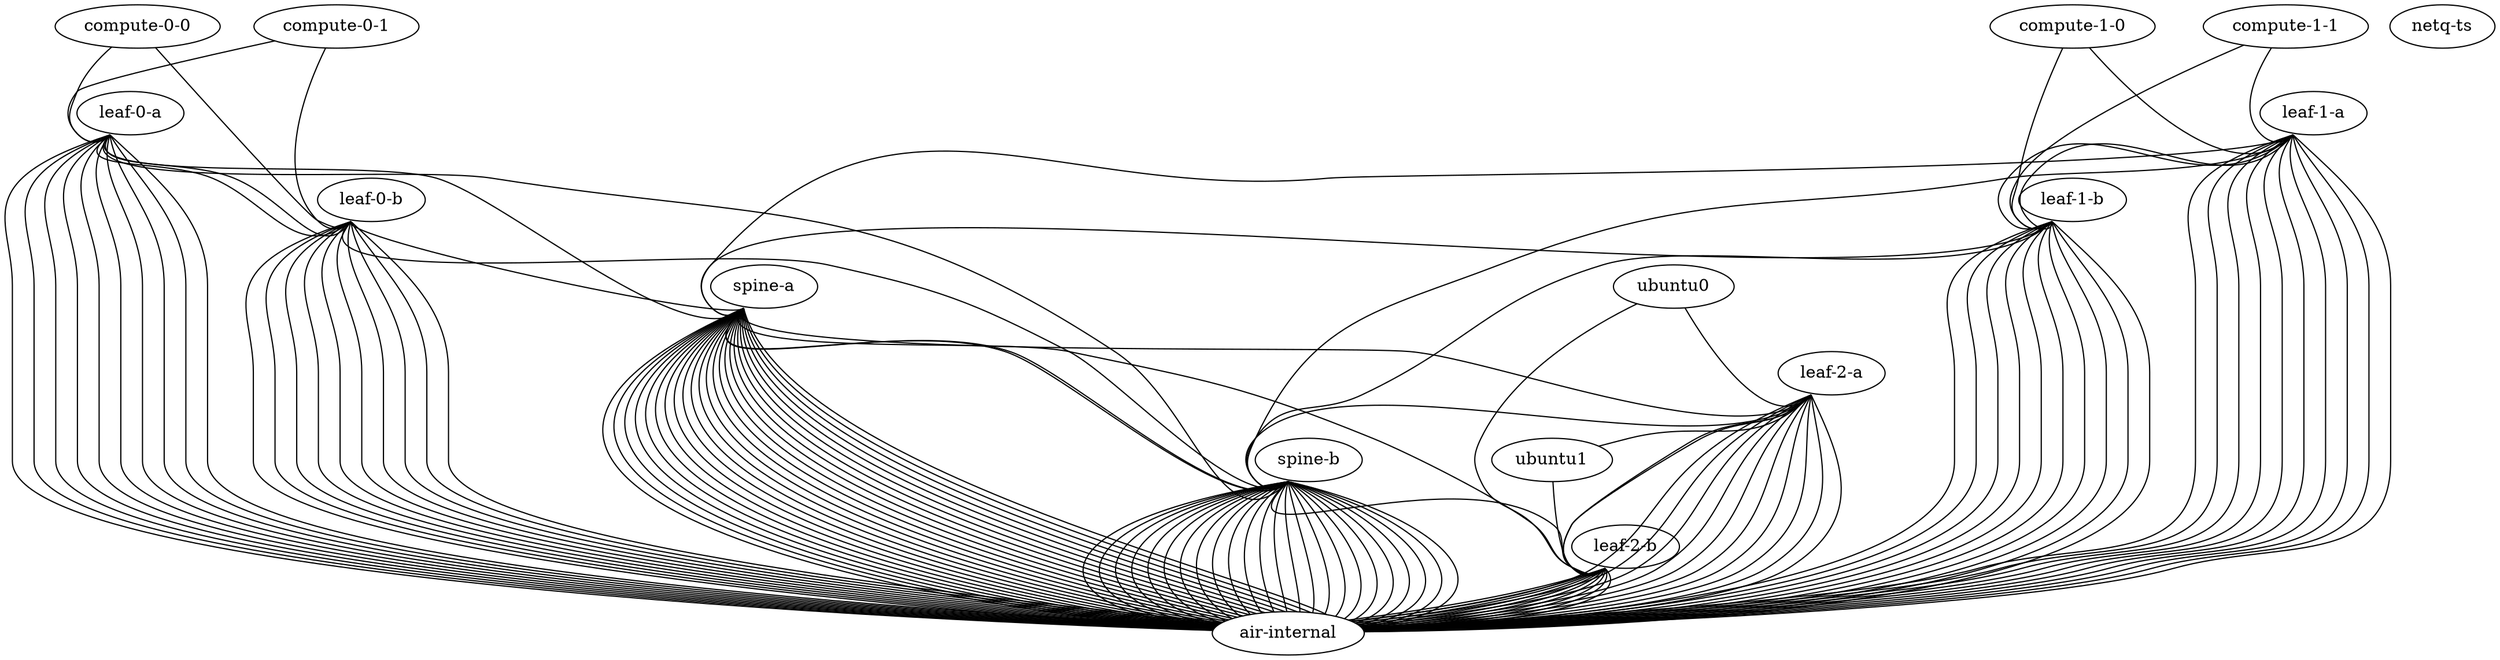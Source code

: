 graph "main" {
  "spine-a" [ function="spine" memory="2048" os="cumulus-vx-5.8.0" cpu="1"]
  "spine-b" [ function="spine" memory="2048" os="cumulus-vx-5.8.0" cpu="1"]
  "leaf-0-a" [ function="leaf" memory="2048" os="cumulus-vx-5.8.0" cpu="1"]
  "leaf-0-b" [ function="leaf" memory="2048" os="cumulus-vx-5.8.0" cpu="1"]
  "leaf-1-a" [ function="leaf" memory="2048" os="cumulus-vx-5.8.0" cpu="1"]
  "leaf-1-b" [ function="leaf" memory="2048" os="cumulus-vx-5.8.0" cpu="1"]
  "leaf-2-a" [ function="leaf" memory="2048" os="cumulus-vx-5.8.0" cpu="1"]
  "leaf-2-b" [ function="leaf" memory="2048" os="cumulus-vx-5.8.0" cpu="1"]
  "compute-0-0" [ memory="1024" os="generic/ubuntu2204" cpu="1"]
  "compute-0-1" [ memory="1024" os="generic/ubuntu2204" cpu="1"]
  "compute-1-0" [ memory="1024" os="generic/ubuntu2204" cpu="1"]
  "compute-1-1" [ memory="1024" os="generic/ubuntu2204" cpu="1"]
  "ubuntu0" [ memory="1024" os="generic/ubuntu2204" cpu="1"]
  "ubuntu1" [ memory="1024" os="generic/ubuntu2204" cpu="1"]
  "netq-ts" [ os="netq-ts-cloud-4.5.0" ]
    "leaf-0-a":"swp16" -- "leaf-0-b":"swp16"
    "leaf-0-b":"swp15" -- "leaf-0-a":"swp15"
    "spine-b":"swp32" -- "spine-a":"swp32"
    "spine-b":"swp31" -- "spine-a":"swp31"
    "leaf-0-a":"swp13" -- "spine-a":"swp1"
    "leaf-0-a":"swp14" -- "spine-b":"swp1"
    "leaf-0-b":"swp13" -- "spine-a":"swp2"
    "leaf-0-b":"swp14" -- "spine-b":"swp2"
    "leaf-1-a":"swp16" -- "leaf-1-b":"swp16"
    "leaf-1-a":"swp15" -- "leaf-1-b":"swp15"
    "leaf-1-a":"swp13" -- "spine-a":"swp3"
    "leaf-1-a":"swp14" -- "spine-b":"swp3"
    "leaf-1-b":"swp13" -- "spine-a":"swp4"
    "leaf-1-b":"swp14" -- "spine-b":"swp4"
    "leaf-2-a":"swp15" -- "leaf-2-b":"swp15"
    "leaf-2-a":"swp16" -- "leaf-2-b":"swp16"
    "spine-a":"swp5" -- "leaf-2-a":"swp13"
    "leaf-2-a":"swp14" -- "spine-b":"swp5"
    "spine-a":"swp6" -- "leaf-2-b":"swp13"
    "spine-b":"swp6" -- "leaf-2-b":"swp14"
    "compute-0-0":"eth1" -- "leaf-0-a":"swp1"
    "compute-0-0":"eth2" -- "leaf-0-b":"swp1"
    "compute-0-1":"eth1" -- "leaf-0-a":"swp2"
    "compute-0-1":"eth2" -- "leaf-0-b":"swp2"
    "compute-1-1":"eth1" -- "leaf-1-a":"swp2"
    "compute-1-0":"eth1" -- "leaf-1-a":"swp1"
    "compute-1-0":"eth2" -- "leaf-1-b":"swp1"
    "compute-1-1":"eth2" -- "leaf-1-b":"swp2"
    "ubuntu0":"eth1" -- "leaf-2-a":"swp1"
    "leaf-2-a":"swp2" -- "ubuntu1":"eth1"
    "ubuntu0":"eth2" -- "leaf-2-b":"swp1"
    "ubuntu1":"eth2" -- "leaf-2-b":"swp2"

  # Internal Air connectivity for uncabled ports
  "air-internal" [function="fake"]
    "spine-a":"swp7" -- "air-internal":"eth1"
    "spine-a":"swp8" -- "air-internal":"eth2"
    "spine-a":"swp9" -- "air-internal":"eth3"
    "spine-a":"swp10" -- "air-internal":"eth4"
    "spine-a":"swp11" -- "air-internal":"eth5"
    "spine-a":"swp12" -- "air-internal":"eth6"
    "spine-a":"swp13" -- "air-internal":"eth7"
    "spine-a":"swp14" -- "air-internal":"eth8"
    "spine-a":"swp15" -- "air-internal":"eth9"
    "spine-a":"swp16" -- "air-internal":"eth10"
    "spine-a":"swp17" -- "air-internal":"eth11"
    "spine-a":"swp18" -- "air-internal":"eth12"
    "spine-a":"swp19" -- "air-internal":"eth13"
    "spine-a":"swp20" -- "air-internal":"eth14"
    "spine-a":"swp21" -- "air-internal":"eth15"
    "spine-a":"swp22" -- "air-internal":"eth16"
    "spine-a":"swp23" -- "air-internal":"eth17"
    "spine-a":"swp24" -- "air-internal":"eth18"
    "spine-a":"swp25" -- "air-internal":"eth19"
    "spine-a":"swp26" -- "air-internal":"eth20"
    "spine-a":"swp27" -- "air-internal":"eth21"
    "spine-a":"swp28" -- "air-internal":"eth22"
    "spine-a":"swp29" -- "air-internal":"eth23"
    "spine-a":"swp30" -- "air-internal":"eth24"
    "spine-b":"swp7" -- "air-internal":"eth25"
    "spine-b":"swp8" -- "air-internal":"eth26"
    "spine-b":"swp9" -- "air-internal":"eth27"
    "spine-b":"swp10" -- "air-internal":"eth28"
    "spine-b":"swp11" -- "air-internal":"eth29"
    "spine-b":"swp12" -- "air-internal":"eth30"
    "spine-b":"swp13" -- "air-internal":"eth31"
    "spine-b":"swp14" -- "air-internal":"eth32"
    "spine-b":"swp15" -- "air-internal":"eth33"
    "spine-b":"swp16" -- "air-internal":"eth34"
    "spine-b":"swp17" -- "air-internal":"eth35"
    "spine-b":"swp18" -- "air-internal":"eth36"
    "spine-b":"swp19" -- "air-internal":"eth37"
    "spine-b":"swp20" -- "air-internal":"eth38"
    "spine-b":"swp21" -- "air-internal":"eth39"
    "spine-b":"swp22" -- "air-internal":"eth40"
    "spine-b":"swp23" -- "air-internal":"eth41"
    "spine-b":"swp24" -- "air-internal":"eth42"
    "spine-b":"swp25" -- "air-internal":"eth43"
    "spine-b":"swp26" -- "air-internal":"eth44"
    "spine-b":"swp27" -- "air-internal":"eth45"
    "spine-b":"swp28" -- "air-internal":"eth46"
    "spine-b":"swp29" -- "air-internal":"eth47"
    "spine-b":"swp30" -- "air-internal":"eth48"
    "leaf-0-a":"swp3" -- "air-internal":"eth49"
    "leaf-0-a":"swp4" -- "air-internal":"eth50"
    "leaf-0-a":"swp5" -- "air-internal":"eth51"
    "leaf-0-a":"swp6" -- "air-internal":"eth52"
    "leaf-0-a":"swp7" -- "air-internal":"eth53"
    "leaf-0-a":"swp8" -- "air-internal":"eth54"
    "leaf-0-a":"swp9" -- "air-internal":"eth55"
    "leaf-0-a":"swp10" -- "air-internal":"eth56"
    "leaf-0-a":"swp11" -- "air-internal":"eth57"
    "leaf-0-a":"swp12" -- "air-internal":"eth58"
    "leaf-0-b":"swp3" -- "air-internal":"eth59"
    "leaf-0-b":"swp4" -- "air-internal":"eth60"
    "leaf-0-b":"swp5" -- "air-internal":"eth61"
    "leaf-0-b":"swp6" -- "air-internal":"eth62"
    "leaf-0-b":"swp7" -- "air-internal":"eth63"
    "leaf-0-b":"swp8" -- "air-internal":"eth64"
    "leaf-0-b":"swp9" -- "air-internal":"eth65"
    "leaf-0-b":"swp10" -- "air-internal":"eth66"
    "leaf-0-b":"swp11" -- "air-internal":"eth67"
    "leaf-0-b":"swp12" -- "air-internal":"eth68"
    "leaf-1-a":"swp3" -- "air-internal":"eth69"
    "leaf-1-a":"swp4" -- "air-internal":"eth70"
    "leaf-1-a":"swp5" -- "air-internal":"eth71"
    "leaf-1-a":"swp6" -- "air-internal":"eth72"
    "leaf-1-a":"swp7" -- "air-internal":"eth73"
    "leaf-1-a":"swp8" -- "air-internal":"eth74"
    "leaf-1-a":"swp9" -- "air-internal":"eth75"
    "leaf-1-a":"swp10" -- "air-internal":"eth76"
    "leaf-1-a":"swp11" -- "air-internal":"eth77"
    "leaf-1-a":"swp12" -- "air-internal":"eth78"
    "leaf-1-b":"swp3" -- "air-internal":"eth79"
    "leaf-1-b":"swp4" -- "air-internal":"eth80"
    "leaf-1-b":"swp5" -- "air-internal":"eth81"
    "leaf-1-b":"swp6" -- "air-internal":"eth82"
    "leaf-1-b":"swp7" -- "air-internal":"eth83"
    "leaf-1-b":"swp8" -- "air-internal":"eth84"
    "leaf-1-b":"swp9" -- "air-internal":"eth85"
    "leaf-1-b":"swp10" -- "air-internal":"eth86"
    "leaf-1-b":"swp11" -- "air-internal":"eth87"
    "leaf-1-b":"swp12" -- "air-internal":"eth88"
    "leaf-2-a":"swp3" -- "air-internal":"eth89"
    "leaf-2-a":"swp4" -- "air-internal":"eth90"
    "leaf-2-a":"swp5" -- "air-internal":"eth91"
    "leaf-2-a":"swp6" -- "air-internal":"eth92"
    "leaf-2-a":"swp7" -- "air-internal":"eth93"
    "leaf-2-a":"swp8" -- "air-internal":"eth94"
    "leaf-2-a":"swp9" -- "air-internal":"eth95"
    "leaf-2-a":"swp10" -- "air-internal":"eth96"
    "leaf-2-a":"swp11" -- "air-internal":"eth97"
    "leaf-2-a":"swp12" -- "air-internal":"eth98"
    "leaf-2-b":"swp3" -- "air-internal":"eth99"
    "leaf-2-b":"swp4" -- "air-internal":"eth100"
    "leaf-2-b":"swp5" -- "air-internal":"eth101"
    "leaf-2-b":"swp6" -- "air-internal":"eth102"
    "leaf-2-b":"swp7" -- "air-internal":"eth103"
    "leaf-2-b":"swp8" -- "air-internal":"eth104"
    "leaf-2-b":"swp9" -- "air-internal":"eth105"
    "leaf-2-b":"swp10" -- "air-internal":"eth106"
    "leaf-2-b":"swp11" -- "air-internal":"eth107"
    "leaf-2-b":"swp12" -- "air-internal":"eth108"
}